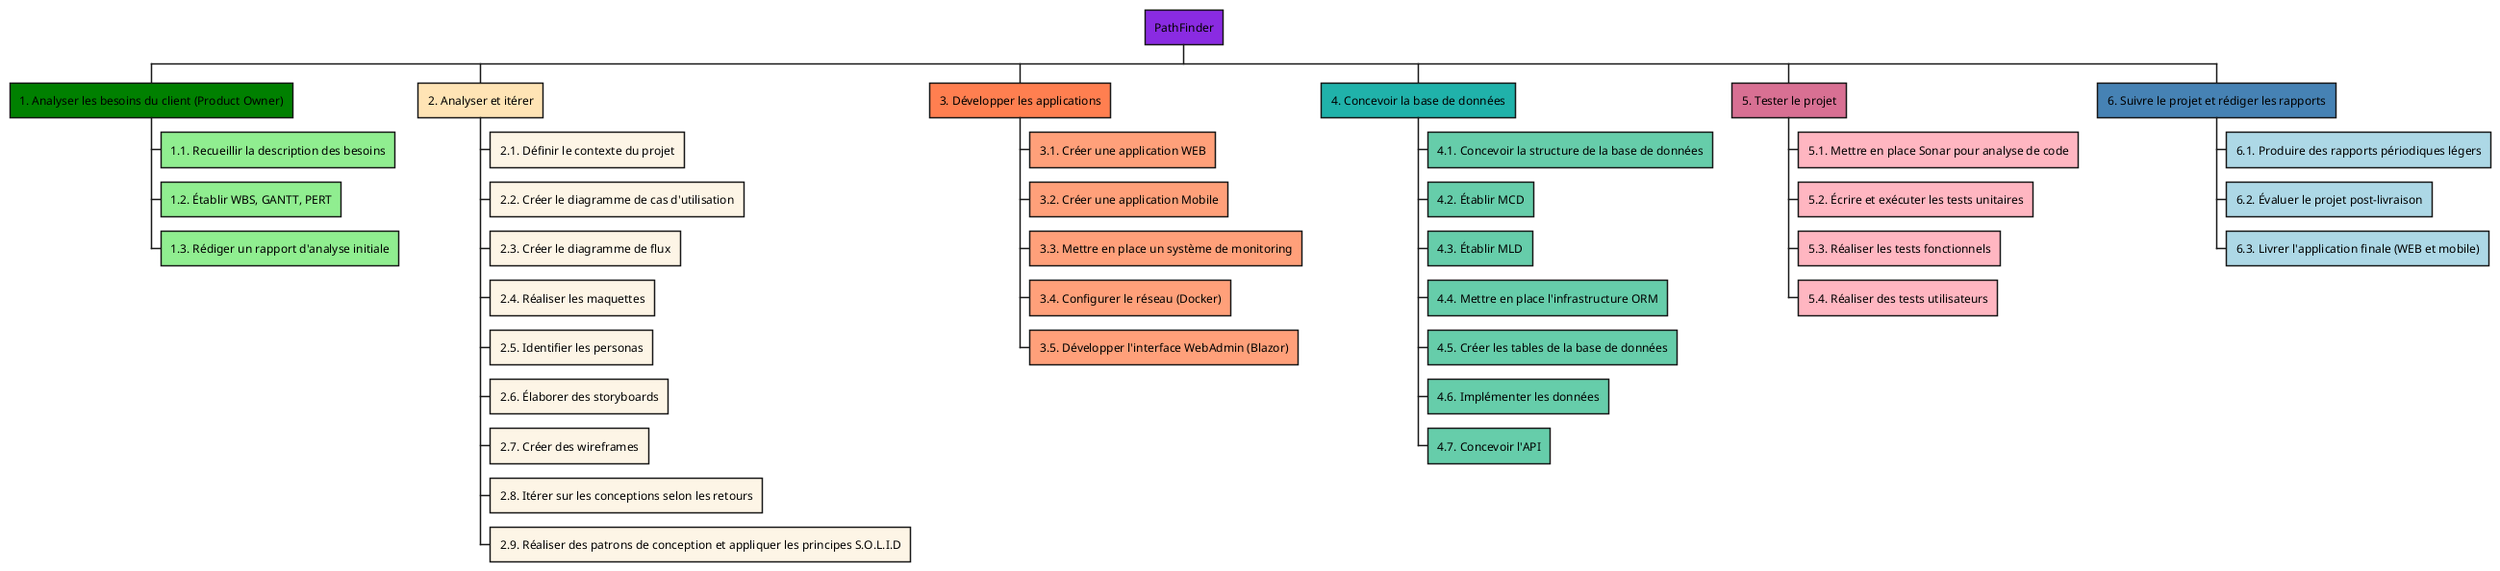@startwbs PathFinder
*[#BlueViolet] PathFinder

**[#green] 1. Analyser les besoins du client (Product Owner)
***[#lightgreen] 1.1. Recueillir la description des besoins
***[#lightgreen] 1.2. Établir WBS, GANTT, PERT
***[#lightgreen] 1.3. Rédiger un rapport d'analyse initiale

**[#moccasin] 2. Analyser et itérer
***[#oldlace] 2.1. Définir le contexte du projet
***[#oldlace] 2.2. Créer le diagramme de cas d'utilisation
***[#oldlace] 2.3. Créer le diagramme de flux
***[#oldlace] 2.4. Réaliser les maquettes
***[#oldlace] 2.5. Identifier les personas
***[#oldlace] 2.6. Élaborer des storyboards
***[#oldlace] 2.7. Créer des wireframes
***[#oldlace] 2.8. Itérer sur les conceptions selon les retours
***[#oldlace] 2.9. Réaliser des patrons de conception et appliquer les principes S.O.L.I.D

**[#coral] 3. Développer les applications
***[#LightSalmon] 3.1. Créer une application WEB
***[#LightSalmon] 3.2. Créer une application Mobile
***[#LightSalmon] 3.3. Mettre en place un système de monitoring
***[#LightSalmon] 3.4. Configurer le réseau (Docker)
***[#LightSalmon] 3.5. Développer l'interface WebAdmin (Blazor)

**[#lightseagreen] 4. Concevoir la base de données
***[#mediumaquamarine] 4.1. Concevoir la structure de la base de données
***[#mediumaquamarine] 4.2. Établir MCD
***[#mediumaquamarine] 4.3. Établir MLD
***[#mediumaquamarine] 4.4. Mettre en place l'infrastructure ORM
***[#mediumaquamarine] 4.5. Créer les tables de la base de données
***[#mediumaquamarine] 4.6. Implémenter les données
***[#mediumaquamarine] 4.7. Concevoir l'API

**[#PaleVioletRed] 5. Tester le projet
***[#LightPink] 5.1. Mettre en place Sonar pour analyse de code
***[#LightPink] 5.2. Écrire et exécuter les tests unitaires
***[#LightPink] 5.3. Réaliser les tests fonctionnels
***[#LightPink] 5.4. Réaliser des tests utilisateurs

**[#SteelBlue] 6. Suivre le projet et rédiger les rapports
***[#LightBlue] 6.1. Produire des rapports périodiques légers
***[#LightBlue] 6.2. Évaluer le projet post-livraison
***[#LightBlue] 6.3. Livrer l'application finale (WEB et mobile)
@endwbs